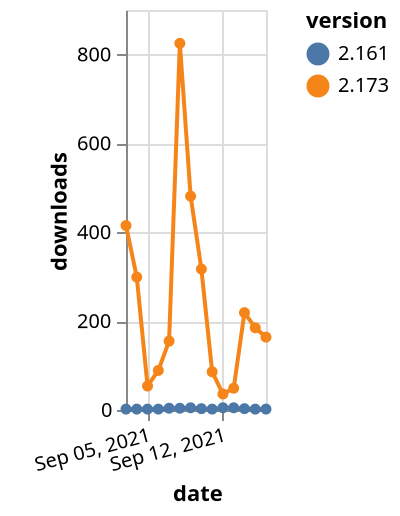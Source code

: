 {"$schema": "https://vega.github.io/schema/vega-lite/v5.json", "description": "A simple bar chart with embedded data.", "data": {"values": [{"date": "2021-09-03", "total": 45204, "delta": 2, "version": "2.161"}, {"date": "2021-09-04", "total": 45206, "delta": 2, "version": "2.161"}, {"date": "2021-09-05", "total": 45208, "delta": 2, "version": "2.161"}, {"date": "2021-09-06", "total": 45210, "delta": 2, "version": "2.161"}, {"date": "2021-09-07", "total": 45214, "delta": 4, "version": "2.161"}, {"date": "2021-09-08", "total": 45218, "delta": 4, "version": "2.161"}, {"date": "2021-09-09", "total": 45223, "delta": 5, "version": "2.161"}, {"date": "2021-09-10", "total": 45226, "delta": 3, "version": "2.161"}, {"date": "2021-09-11", "total": 45228, "delta": 2, "version": "2.161"}, {"date": "2021-09-12", "total": 45233, "delta": 5, "version": "2.161"}, {"date": "2021-09-13", "total": 45238, "delta": 5, "version": "2.161"}, {"date": "2021-09-14", "total": 45241, "delta": 3, "version": "2.161"}, {"date": "2021-09-15", "total": 45243, "delta": 2, "version": "2.161"}, {"date": "2021-09-16", "total": 45245, "delta": 2, "version": "2.161"}, {"date": "2021-09-03", "total": 163039, "delta": 415, "version": "2.173"}, {"date": "2021-09-04", "total": 163338, "delta": 299, "version": "2.173"}, {"date": "2021-09-05", "total": 163392, "delta": 54, "version": "2.173"}, {"date": "2021-09-06", "total": 163481, "delta": 89, "version": "2.173"}, {"date": "2021-09-07", "total": 163636, "delta": 155, "version": "2.173"}, {"date": "2021-09-08", "total": 164461, "delta": 825, "version": "2.173"}, {"date": "2021-09-09", "total": 164942, "delta": 481, "version": "2.173"}, {"date": "2021-09-10", "total": 165259, "delta": 317, "version": "2.173"}, {"date": "2021-09-11", "total": 165345, "delta": 86, "version": "2.173"}, {"date": "2021-09-12", "total": 165381, "delta": 36, "version": "2.173"}, {"date": "2021-09-13", "total": 165430, "delta": 49, "version": "2.173"}, {"date": "2021-09-14", "total": 165649, "delta": 219, "version": "2.173"}, {"date": "2021-09-15", "total": 165834, "delta": 185, "version": "2.173"}, {"date": "2021-09-16", "total": 165998, "delta": 164, "version": "2.173"}]}, "width": "container", "mark": {"type": "line", "point": {"filled": true}}, "encoding": {"x": {"field": "date", "type": "temporal", "timeUnit": "yearmonthdate", "title": "date", "axis": {"labelAngle": -15}}, "y": {"field": "delta", "type": "quantitative", "title": "downloads"}, "color": {"field": "version", "type": "nominal"}, "tooltip": {"field": "delta"}}}